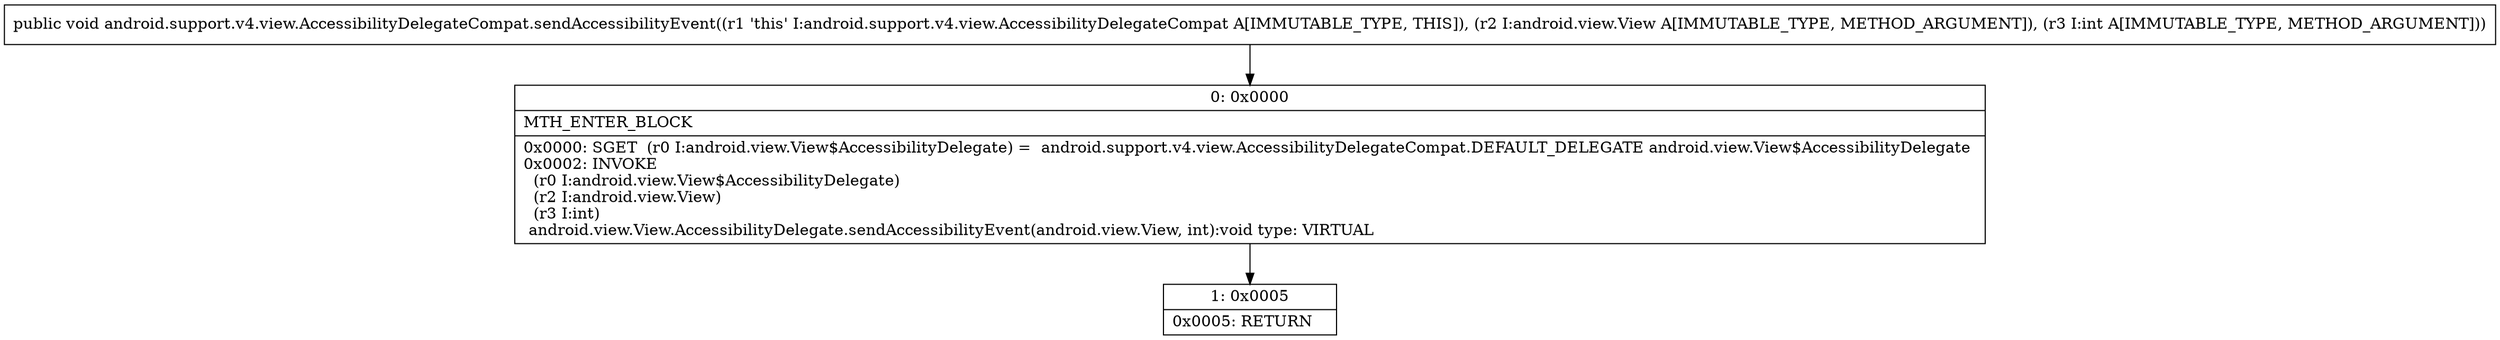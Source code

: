 digraph "CFG forandroid.support.v4.view.AccessibilityDelegateCompat.sendAccessibilityEvent(Landroid\/view\/View;I)V" {
Node_0 [shape=record,label="{0\:\ 0x0000|MTH_ENTER_BLOCK\l|0x0000: SGET  (r0 I:android.view.View$AccessibilityDelegate) =  android.support.v4.view.AccessibilityDelegateCompat.DEFAULT_DELEGATE android.view.View$AccessibilityDelegate \l0x0002: INVOKE  \l  (r0 I:android.view.View$AccessibilityDelegate)\l  (r2 I:android.view.View)\l  (r3 I:int)\l android.view.View.AccessibilityDelegate.sendAccessibilityEvent(android.view.View, int):void type: VIRTUAL \l}"];
Node_1 [shape=record,label="{1\:\ 0x0005|0x0005: RETURN   \l}"];
MethodNode[shape=record,label="{public void android.support.v4.view.AccessibilityDelegateCompat.sendAccessibilityEvent((r1 'this' I:android.support.v4.view.AccessibilityDelegateCompat A[IMMUTABLE_TYPE, THIS]), (r2 I:android.view.View A[IMMUTABLE_TYPE, METHOD_ARGUMENT]), (r3 I:int A[IMMUTABLE_TYPE, METHOD_ARGUMENT])) }"];
MethodNode -> Node_0;
Node_0 -> Node_1;
}

